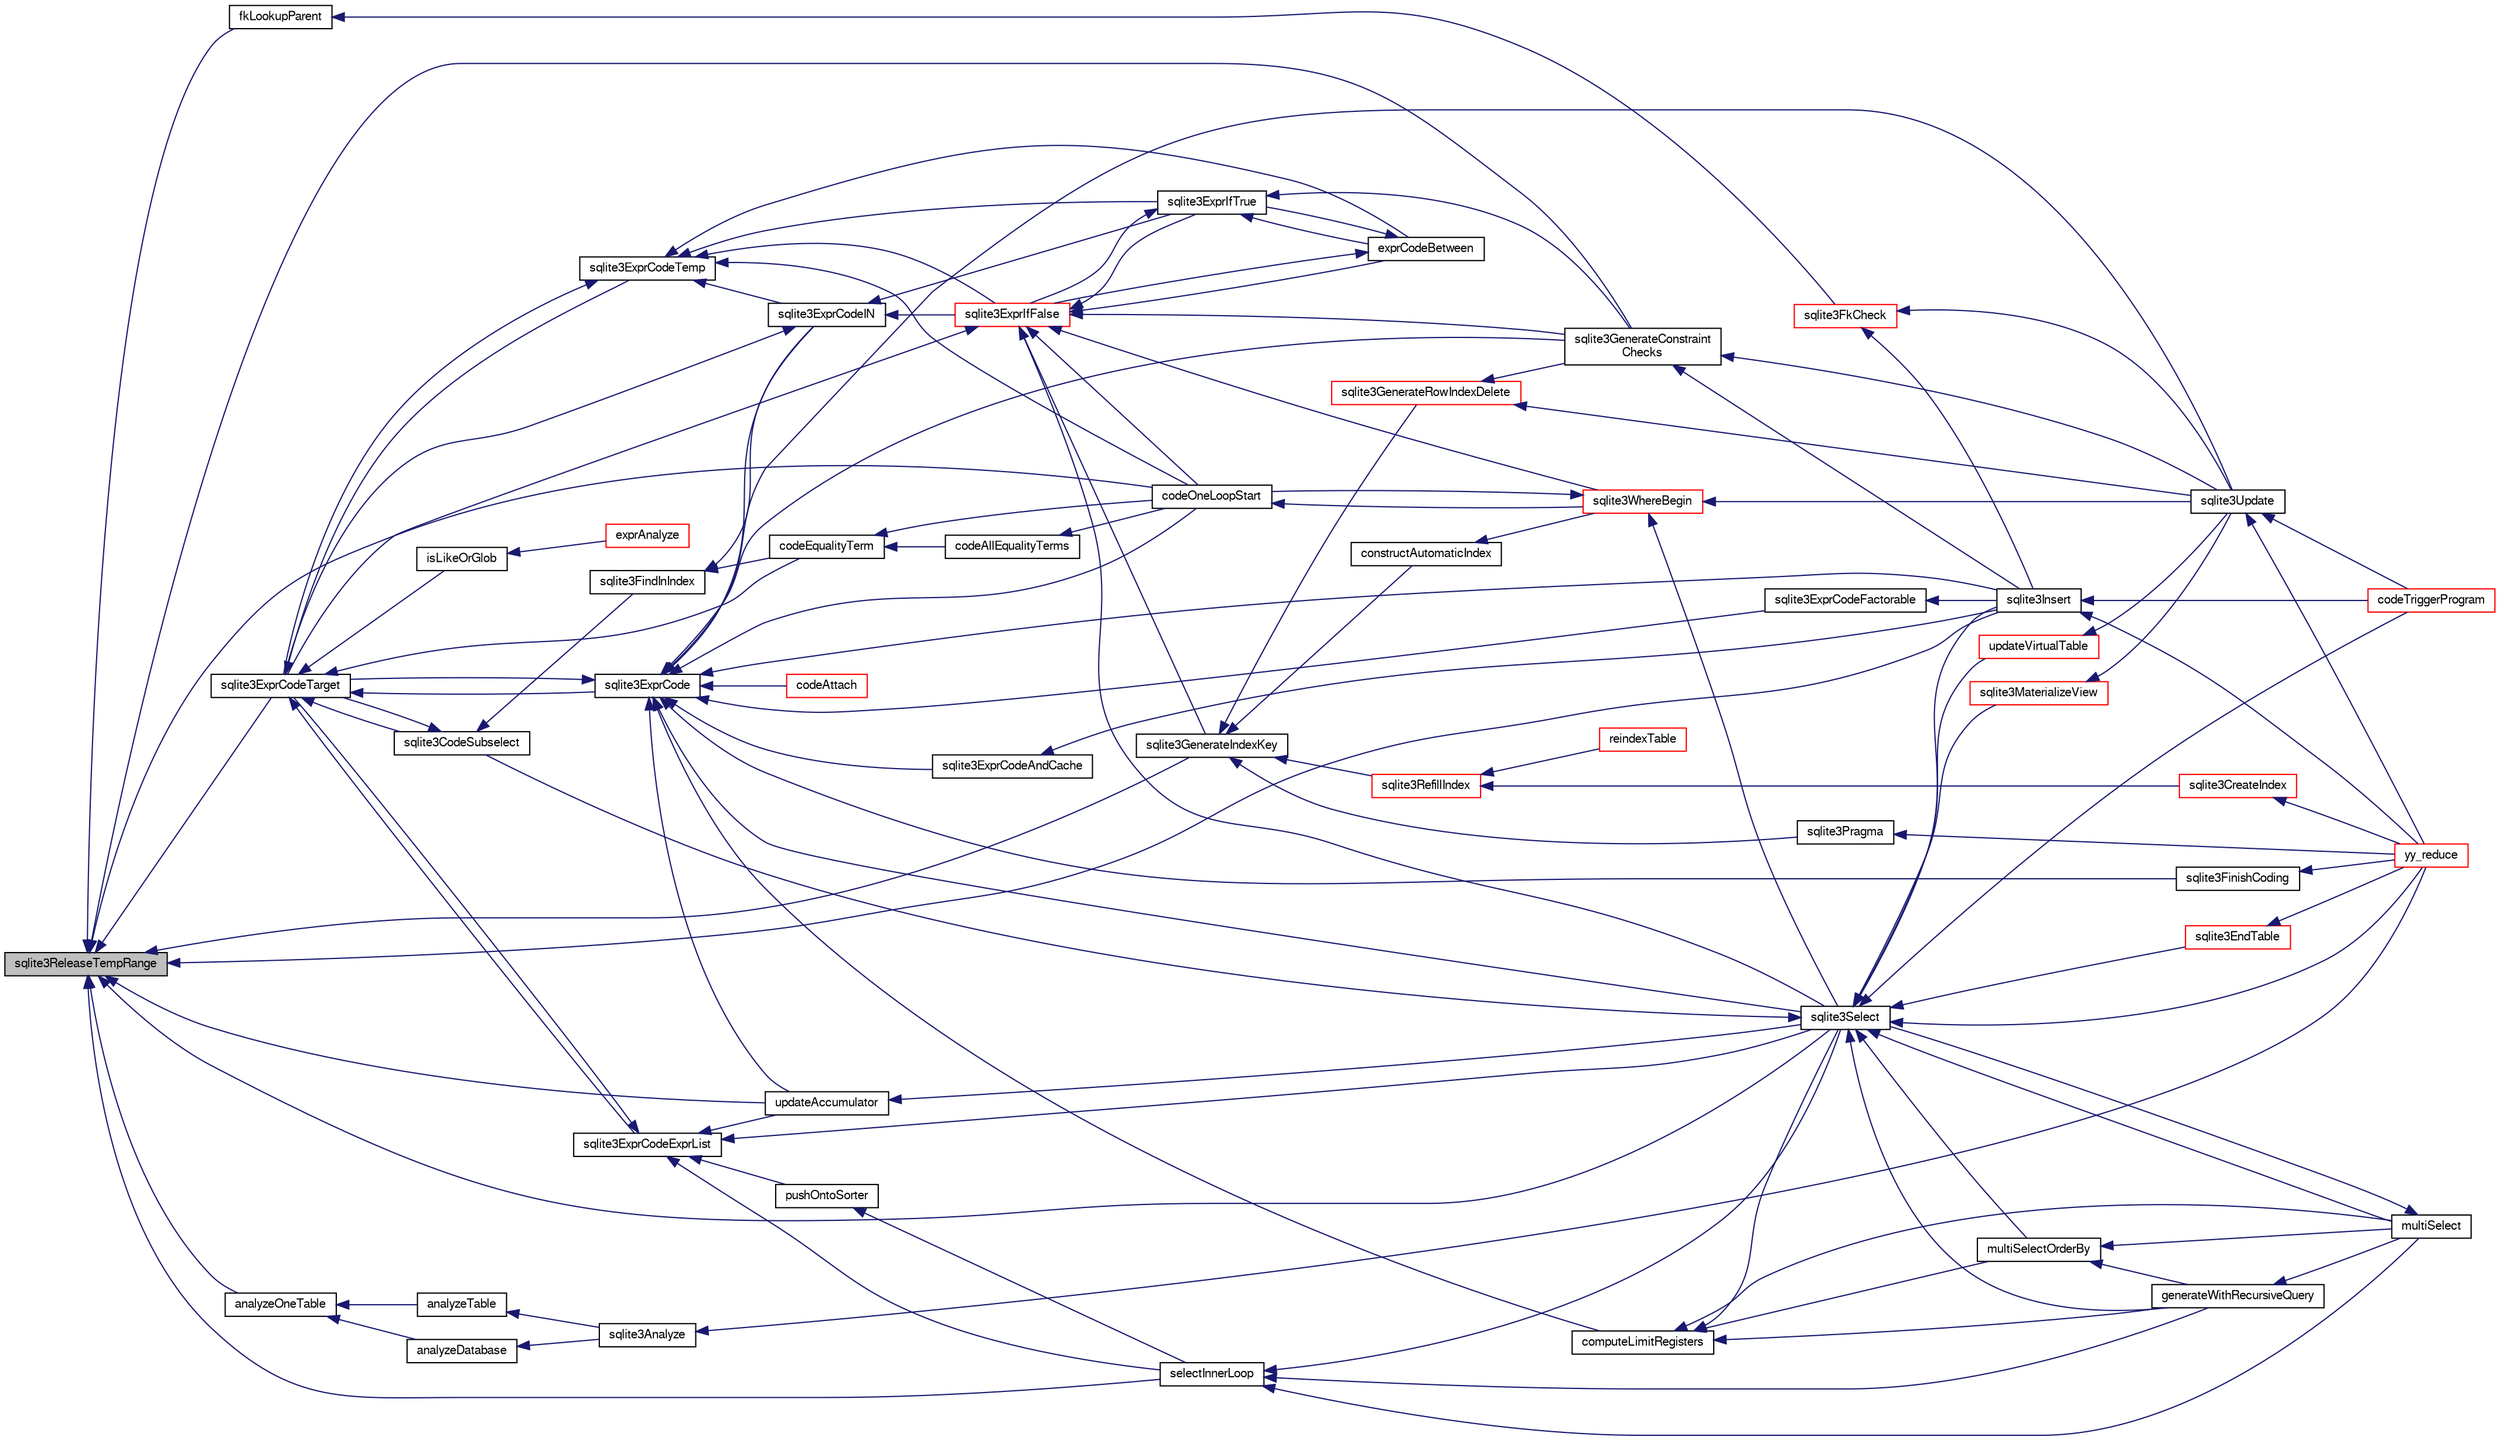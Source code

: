 digraph "sqlite3ReleaseTempRange"
{
  edge [fontname="FreeSans",fontsize="10",labelfontname="FreeSans",labelfontsize="10"];
  node [fontname="FreeSans",fontsize="10",shape=record];
  rankdir="LR";
  Node673475 [label="sqlite3ReleaseTempRange",height=0.2,width=0.4,color="black", fillcolor="grey75", style="filled", fontcolor="black"];
  Node673475 -> Node673476 [dir="back",color="midnightblue",fontsize="10",style="solid",fontname="FreeSans"];
  Node673476 [label="sqlite3ExprCodeTarget",height=0.2,width=0.4,color="black", fillcolor="white", style="filled",URL="$sqlite3_8c.html#a4f308397a0a3ed299ed31aaa1ae2a293"];
  Node673476 -> Node673477 [dir="back",color="midnightblue",fontsize="10",style="solid",fontname="FreeSans"];
  Node673477 [label="sqlite3CodeSubselect",height=0.2,width=0.4,color="black", fillcolor="white", style="filled",URL="$sqlite3_8c.html#aa69b46d2204a1d1b110107a1be12ee0c"];
  Node673477 -> Node673478 [dir="back",color="midnightblue",fontsize="10",style="solid",fontname="FreeSans"];
  Node673478 [label="sqlite3FindInIndex",height=0.2,width=0.4,color="black", fillcolor="white", style="filled",URL="$sqlite3_8c.html#af7d8c56ab0231f44bb5f87b3fafeffb2"];
  Node673478 -> Node673479 [dir="back",color="midnightblue",fontsize="10",style="solid",fontname="FreeSans"];
  Node673479 [label="sqlite3ExprCodeIN",height=0.2,width=0.4,color="black", fillcolor="white", style="filled",URL="$sqlite3_8c.html#ad9cf4f5b5ffb90c24a4a0900c8626193"];
  Node673479 -> Node673476 [dir="back",color="midnightblue",fontsize="10",style="solid",fontname="FreeSans"];
  Node673479 -> Node673480 [dir="back",color="midnightblue",fontsize="10",style="solid",fontname="FreeSans"];
  Node673480 [label="sqlite3ExprIfTrue",height=0.2,width=0.4,color="black", fillcolor="white", style="filled",URL="$sqlite3_8c.html#ad93a55237c23e1b743ab1f59df1a1444"];
  Node673480 -> Node673481 [dir="back",color="midnightblue",fontsize="10",style="solid",fontname="FreeSans"];
  Node673481 [label="exprCodeBetween",height=0.2,width=0.4,color="black", fillcolor="white", style="filled",URL="$sqlite3_8c.html#abd053493214542bca8f406f42145d173"];
  Node673481 -> Node673480 [dir="back",color="midnightblue",fontsize="10",style="solid",fontname="FreeSans"];
  Node673481 -> Node673482 [dir="back",color="midnightblue",fontsize="10",style="solid",fontname="FreeSans"];
  Node673482 [label="sqlite3ExprIfFalse",height=0.2,width=0.4,color="red", fillcolor="white", style="filled",URL="$sqlite3_8c.html#af97ecccb5d56e321e118414b08f65b71"];
  Node673482 -> Node673476 [dir="back",color="midnightblue",fontsize="10",style="solid",fontname="FreeSans"];
  Node673482 -> Node673481 [dir="back",color="midnightblue",fontsize="10",style="solid",fontname="FreeSans"];
  Node673482 -> Node673480 [dir="back",color="midnightblue",fontsize="10",style="solid",fontname="FreeSans"];
  Node673482 -> Node673483 [dir="back",color="midnightblue",fontsize="10",style="solid",fontname="FreeSans"];
  Node673483 [label="sqlite3GenerateIndexKey",height=0.2,width=0.4,color="black", fillcolor="white", style="filled",URL="$sqlite3_8c.html#ab85ac93d5c5e6760f45f07897be7f272"];
  Node673483 -> Node673484 [dir="back",color="midnightblue",fontsize="10",style="solid",fontname="FreeSans"];
  Node673484 [label="sqlite3RefillIndex",height=0.2,width=0.4,color="red", fillcolor="white", style="filled",URL="$sqlite3_8c.html#a17be5b679d9181b961ea9ba4a18d4f80"];
  Node673484 -> Node673485 [dir="back",color="midnightblue",fontsize="10",style="solid",fontname="FreeSans"];
  Node673485 [label="sqlite3CreateIndex",height=0.2,width=0.4,color="red", fillcolor="white", style="filled",URL="$sqlite3_8c.html#a8dbe5e590ab6c58a8c45f34f7c81e825"];
  Node673485 -> Node673487 [dir="back",color="midnightblue",fontsize="10",style="solid",fontname="FreeSans"];
  Node673487 [label="yy_reduce",height=0.2,width=0.4,color="red", fillcolor="white", style="filled",URL="$sqlite3_8c.html#a7c419a9b25711c666a9a2449ef377f14"];
  Node673484 -> Node673492 [dir="back",color="midnightblue",fontsize="10",style="solid",fontname="FreeSans"];
  Node673492 [label="reindexTable",height=0.2,width=0.4,color="red", fillcolor="white", style="filled",URL="$sqlite3_8c.html#aaa297e36c19aa0d39c60bf95a03b04b6"];
  Node673483 -> Node673495 [dir="back",color="midnightblue",fontsize="10",style="solid",fontname="FreeSans"];
  Node673495 [label="sqlite3GenerateRowIndexDelete",height=0.2,width=0.4,color="red", fillcolor="white", style="filled",URL="$sqlite3_8c.html#a09c23ae08a7c469d62705f067d7a2135"];
  Node673495 -> Node673509 [dir="back",color="midnightblue",fontsize="10",style="solid",fontname="FreeSans"];
  Node673509 [label="sqlite3GenerateConstraint\lChecks",height=0.2,width=0.4,color="black", fillcolor="white", style="filled",URL="$sqlite3_8c.html#aef639c1e6a0c0a67ca6e7690ad931bd2"];
  Node673509 -> Node673507 [dir="back",color="midnightblue",fontsize="10",style="solid",fontname="FreeSans"];
  Node673507 [label="sqlite3Insert",height=0.2,width=0.4,color="black", fillcolor="white", style="filled",URL="$sqlite3_8c.html#a5b17c9c2000bae6bdff8e6be48d7dc2b"];
  Node673507 -> Node673500 [dir="back",color="midnightblue",fontsize="10",style="solid",fontname="FreeSans"];
  Node673500 [label="codeTriggerProgram",height=0.2,width=0.4,color="red", fillcolor="white", style="filled",URL="$sqlite3_8c.html#a120801f59d9281d201d2ff4b2606836e"];
  Node673507 -> Node673487 [dir="back",color="midnightblue",fontsize="10",style="solid",fontname="FreeSans"];
  Node673509 -> Node673505 [dir="back",color="midnightblue",fontsize="10",style="solid",fontname="FreeSans"];
  Node673505 [label="sqlite3Update",height=0.2,width=0.4,color="black", fillcolor="white", style="filled",URL="$sqlite3_8c.html#ac5aa67c46e8cc8174566fabe6809fafa"];
  Node673505 -> Node673500 [dir="back",color="midnightblue",fontsize="10",style="solid",fontname="FreeSans"];
  Node673505 -> Node673487 [dir="back",color="midnightblue",fontsize="10",style="solid",fontname="FreeSans"];
  Node673495 -> Node673505 [dir="back",color="midnightblue",fontsize="10",style="solid",fontname="FreeSans"];
  Node673483 -> Node673510 [dir="back",color="midnightblue",fontsize="10",style="solid",fontname="FreeSans"];
  Node673510 [label="sqlite3Pragma",height=0.2,width=0.4,color="black", fillcolor="white", style="filled",URL="$sqlite3_8c.html#a111391370f58f8e6a6eca51fd34d62ed"];
  Node673510 -> Node673487 [dir="back",color="midnightblue",fontsize="10",style="solid",fontname="FreeSans"];
  Node673483 -> Node673511 [dir="back",color="midnightblue",fontsize="10",style="solid",fontname="FreeSans"];
  Node673511 [label="constructAutomaticIndex",height=0.2,width=0.4,color="black", fillcolor="white", style="filled",URL="$sqlite3_8c.html#aad43d38bc718f4c8e8d0dd8f33ed526f"];
  Node673511 -> Node673512 [dir="back",color="midnightblue",fontsize="10",style="solid",fontname="FreeSans"];
  Node673512 [label="sqlite3WhereBegin",height=0.2,width=0.4,color="red", fillcolor="white", style="filled",URL="$sqlite3_8c.html#acad049f5c9a96a8118cffd5e5ce89f7c"];
  Node673512 -> Node673515 [dir="back",color="midnightblue",fontsize="10",style="solid",fontname="FreeSans"];
  Node673515 [label="sqlite3Select",height=0.2,width=0.4,color="black", fillcolor="white", style="filled",URL="$sqlite3_8c.html#a2465ee8c956209ba4b272477b7c21a45"];
  Node673515 -> Node673477 [dir="back",color="midnightblue",fontsize="10",style="solid",fontname="FreeSans"];
  Node673515 -> Node673490 [dir="back",color="midnightblue",fontsize="10",style="solid",fontname="FreeSans"];
  Node673490 [label="sqlite3EndTable",height=0.2,width=0.4,color="red", fillcolor="white", style="filled",URL="$sqlite3_8c.html#a7b5f2c66c0f0b6f819d970ca389768b0"];
  Node673490 -> Node673487 [dir="back",color="midnightblue",fontsize="10",style="solid",fontname="FreeSans"];
  Node673515 -> Node673516 [dir="back",color="midnightblue",fontsize="10",style="solid",fontname="FreeSans"];
  Node673516 [label="sqlite3MaterializeView",height=0.2,width=0.4,color="red", fillcolor="white", style="filled",URL="$sqlite3_8c.html#a4557984b0b75f998fb0c3f231c9b1def"];
  Node673516 -> Node673505 [dir="back",color="midnightblue",fontsize="10",style="solid",fontname="FreeSans"];
  Node673515 -> Node673507 [dir="back",color="midnightblue",fontsize="10",style="solid",fontname="FreeSans"];
  Node673515 -> Node673517 [dir="back",color="midnightblue",fontsize="10",style="solid",fontname="FreeSans"];
  Node673517 [label="generateWithRecursiveQuery",height=0.2,width=0.4,color="black", fillcolor="white", style="filled",URL="$sqlite3_8c.html#ade2c3663fa9c3b9676507984b9483942"];
  Node673517 -> Node673518 [dir="back",color="midnightblue",fontsize="10",style="solid",fontname="FreeSans"];
  Node673518 [label="multiSelect",height=0.2,width=0.4,color="black", fillcolor="white", style="filled",URL="$sqlite3_8c.html#a6456c61f3d9b2389738753cedfa24fa7"];
  Node673518 -> Node673515 [dir="back",color="midnightblue",fontsize="10",style="solid",fontname="FreeSans"];
  Node673515 -> Node673518 [dir="back",color="midnightblue",fontsize="10",style="solid",fontname="FreeSans"];
  Node673515 -> Node673519 [dir="back",color="midnightblue",fontsize="10",style="solid",fontname="FreeSans"];
  Node673519 [label="multiSelectOrderBy",height=0.2,width=0.4,color="black", fillcolor="white", style="filled",URL="$sqlite3_8c.html#afcdb8488c6f4dfdadaf9f04bca35b808"];
  Node673519 -> Node673517 [dir="back",color="midnightblue",fontsize="10",style="solid",fontname="FreeSans"];
  Node673519 -> Node673518 [dir="back",color="midnightblue",fontsize="10",style="solid",fontname="FreeSans"];
  Node673515 -> Node673500 [dir="back",color="midnightblue",fontsize="10",style="solid",fontname="FreeSans"];
  Node673515 -> Node673520 [dir="back",color="midnightblue",fontsize="10",style="solid",fontname="FreeSans"];
  Node673520 [label="updateVirtualTable",height=0.2,width=0.4,color="red", fillcolor="white", style="filled",URL="$sqlite3_8c.html#a740220531db9293c39a2cdd7da3f74e1"];
  Node673520 -> Node673505 [dir="back",color="midnightblue",fontsize="10",style="solid",fontname="FreeSans"];
  Node673515 -> Node673487 [dir="back",color="midnightblue",fontsize="10",style="solid",fontname="FreeSans"];
  Node673512 -> Node673505 [dir="back",color="midnightblue",fontsize="10",style="solid",fontname="FreeSans"];
  Node673512 -> Node673521 [dir="back",color="midnightblue",fontsize="10",style="solid",fontname="FreeSans"];
  Node673521 [label="codeOneLoopStart",height=0.2,width=0.4,color="black", fillcolor="white", style="filled",URL="$sqlite3_8c.html#aa868875120b151c169cc79139ed6e008"];
  Node673521 -> Node673512 [dir="back",color="midnightblue",fontsize="10",style="solid",fontname="FreeSans"];
  Node673482 -> Node673509 [dir="back",color="midnightblue",fontsize="10",style="solid",fontname="FreeSans"];
  Node673482 -> Node673515 [dir="back",color="midnightblue",fontsize="10",style="solid",fontname="FreeSans"];
  Node673482 -> Node673521 [dir="back",color="midnightblue",fontsize="10",style="solid",fontname="FreeSans"];
  Node673482 -> Node673512 [dir="back",color="midnightblue",fontsize="10",style="solid",fontname="FreeSans"];
  Node673480 -> Node673482 [dir="back",color="midnightblue",fontsize="10",style="solid",fontname="FreeSans"];
  Node673480 -> Node673509 [dir="back",color="midnightblue",fontsize="10",style="solid",fontname="FreeSans"];
  Node673479 -> Node673482 [dir="back",color="midnightblue",fontsize="10",style="solid",fontname="FreeSans"];
  Node673478 -> Node673522 [dir="back",color="midnightblue",fontsize="10",style="solid",fontname="FreeSans"];
  Node673522 [label="codeEqualityTerm",height=0.2,width=0.4,color="black", fillcolor="white", style="filled",URL="$sqlite3_8c.html#ad88a57073f031452c9843e97f15acc47"];
  Node673522 -> Node673523 [dir="back",color="midnightblue",fontsize="10",style="solid",fontname="FreeSans"];
  Node673523 [label="codeAllEqualityTerms",height=0.2,width=0.4,color="black", fillcolor="white", style="filled",URL="$sqlite3_8c.html#a3095598b812500a4efe41bf17cd49381"];
  Node673523 -> Node673521 [dir="back",color="midnightblue",fontsize="10",style="solid",fontname="FreeSans"];
  Node673522 -> Node673521 [dir="back",color="midnightblue",fontsize="10",style="solid",fontname="FreeSans"];
  Node673477 -> Node673476 [dir="back",color="midnightblue",fontsize="10",style="solid",fontname="FreeSans"];
  Node673476 -> Node673524 [dir="back",color="midnightblue",fontsize="10",style="solid",fontname="FreeSans"];
  Node673524 [label="sqlite3ExprCodeTemp",height=0.2,width=0.4,color="black", fillcolor="white", style="filled",URL="$sqlite3_8c.html#a3bc5c1ccb3c5851847e2aeb4a84ae1fc"];
  Node673524 -> Node673479 [dir="back",color="midnightblue",fontsize="10",style="solid",fontname="FreeSans"];
  Node673524 -> Node673476 [dir="back",color="midnightblue",fontsize="10",style="solid",fontname="FreeSans"];
  Node673524 -> Node673481 [dir="back",color="midnightblue",fontsize="10",style="solid",fontname="FreeSans"];
  Node673524 -> Node673480 [dir="back",color="midnightblue",fontsize="10",style="solid",fontname="FreeSans"];
  Node673524 -> Node673482 [dir="back",color="midnightblue",fontsize="10",style="solid",fontname="FreeSans"];
  Node673524 -> Node673521 [dir="back",color="midnightblue",fontsize="10",style="solid",fontname="FreeSans"];
  Node673476 -> Node673525 [dir="back",color="midnightblue",fontsize="10",style="solid",fontname="FreeSans"];
  Node673525 [label="sqlite3ExprCode",height=0.2,width=0.4,color="black", fillcolor="white", style="filled",URL="$sqlite3_8c.html#a75f270fb0b111b86924cca4ea507b417"];
  Node673525 -> Node673479 [dir="back",color="midnightblue",fontsize="10",style="solid",fontname="FreeSans"];
  Node673525 -> Node673476 [dir="back",color="midnightblue",fontsize="10",style="solid",fontname="FreeSans"];
  Node673525 -> Node673526 [dir="back",color="midnightblue",fontsize="10",style="solid",fontname="FreeSans"];
  Node673526 [label="sqlite3ExprCodeFactorable",height=0.2,width=0.4,color="black", fillcolor="white", style="filled",URL="$sqlite3_8c.html#a843f7fd58eec5a683c1fd8435fcd1e84"];
  Node673526 -> Node673507 [dir="back",color="midnightblue",fontsize="10",style="solid",fontname="FreeSans"];
  Node673525 -> Node673527 [dir="back",color="midnightblue",fontsize="10",style="solid",fontname="FreeSans"];
  Node673527 [label="sqlite3ExprCodeAndCache",height=0.2,width=0.4,color="black", fillcolor="white", style="filled",URL="$sqlite3_8c.html#ae3e46527d9b7fc9cb9236d21a5e6b1d8"];
  Node673527 -> Node673507 [dir="back",color="midnightblue",fontsize="10",style="solid",fontname="FreeSans"];
  Node673525 -> Node673528 [dir="back",color="midnightblue",fontsize="10",style="solid",fontname="FreeSans"];
  Node673528 [label="codeAttach",height=0.2,width=0.4,color="red", fillcolor="white", style="filled",URL="$sqlite3_8c.html#ade4e9e30d828a19c191fdcb098676d5b"];
  Node673525 -> Node673531 [dir="back",color="midnightblue",fontsize="10",style="solid",fontname="FreeSans"];
  Node673531 [label="sqlite3FinishCoding",height=0.2,width=0.4,color="black", fillcolor="white", style="filled",URL="$sqlite3_8c.html#a651bc5b446c276c092705856d995b278"];
  Node673531 -> Node673487 [dir="back",color="midnightblue",fontsize="10",style="solid",fontname="FreeSans"];
  Node673525 -> Node673507 [dir="back",color="midnightblue",fontsize="10",style="solid",fontname="FreeSans"];
  Node673525 -> Node673509 [dir="back",color="midnightblue",fontsize="10",style="solid",fontname="FreeSans"];
  Node673525 -> Node673532 [dir="back",color="midnightblue",fontsize="10",style="solid",fontname="FreeSans"];
  Node673532 [label="computeLimitRegisters",height=0.2,width=0.4,color="black", fillcolor="white", style="filled",URL="$sqlite3_8c.html#ae9d37055e4905929b6f6cda5461e2f37"];
  Node673532 -> Node673517 [dir="back",color="midnightblue",fontsize="10",style="solid",fontname="FreeSans"];
  Node673532 -> Node673518 [dir="back",color="midnightblue",fontsize="10",style="solid",fontname="FreeSans"];
  Node673532 -> Node673519 [dir="back",color="midnightblue",fontsize="10",style="solid",fontname="FreeSans"];
  Node673532 -> Node673515 [dir="back",color="midnightblue",fontsize="10",style="solid",fontname="FreeSans"];
  Node673525 -> Node673533 [dir="back",color="midnightblue",fontsize="10",style="solid",fontname="FreeSans"];
  Node673533 [label="updateAccumulator",height=0.2,width=0.4,color="black", fillcolor="white", style="filled",URL="$sqlite3_8c.html#a1681660dd3ecd50c8727d6e56a537bd9"];
  Node673533 -> Node673515 [dir="back",color="midnightblue",fontsize="10",style="solid",fontname="FreeSans"];
  Node673525 -> Node673515 [dir="back",color="midnightblue",fontsize="10",style="solid",fontname="FreeSans"];
  Node673525 -> Node673505 [dir="back",color="midnightblue",fontsize="10",style="solid",fontname="FreeSans"];
  Node673525 -> Node673521 [dir="back",color="midnightblue",fontsize="10",style="solid",fontname="FreeSans"];
  Node673476 -> Node673534 [dir="back",color="midnightblue",fontsize="10",style="solid",fontname="FreeSans"];
  Node673534 [label="sqlite3ExprCodeExprList",height=0.2,width=0.4,color="black", fillcolor="white", style="filled",URL="$sqlite3_8c.html#a05b2b3dc3de7565de24eb3a2ff4e9566"];
  Node673534 -> Node673476 [dir="back",color="midnightblue",fontsize="10",style="solid",fontname="FreeSans"];
  Node673534 -> Node673535 [dir="back",color="midnightblue",fontsize="10",style="solid",fontname="FreeSans"];
  Node673535 [label="pushOntoSorter",height=0.2,width=0.4,color="black", fillcolor="white", style="filled",URL="$sqlite3_8c.html#a4555397beb584a386e7739cf022a6651"];
  Node673535 -> Node673536 [dir="back",color="midnightblue",fontsize="10",style="solid",fontname="FreeSans"];
  Node673536 [label="selectInnerLoop",height=0.2,width=0.4,color="black", fillcolor="white", style="filled",URL="$sqlite3_8c.html#ababe0933661ebe67eb0e6074bb1fd411"];
  Node673536 -> Node673517 [dir="back",color="midnightblue",fontsize="10",style="solid",fontname="FreeSans"];
  Node673536 -> Node673518 [dir="back",color="midnightblue",fontsize="10",style="solid",fontname="FreeSans"];
  Node673536 -> Node673515 [dir="back",color="midnightblue",fontsize="10",style="solid",fontname="FreeSans"];
  Node673534 -> Node673536 [dir="back",color="midnightblue",fontsize="10",style="solid",fontname="FreeSans"];
  Node673534 -> Node673533 [dir="back",color="midnightblue",fontsize="10",style="solid",fontname="FreeSans"];
  Node673534 -> Node673515 [dir="back",color="midnightblue",fontsize="10",style="solid",fontname="FreeSans"];
  Node673476 -> Node673537 [dir="back",color="midnightblue",fontsize="10",style="solid",fontname="FreeSans"];
  Node673537 [label="isLikeOrGlob",height=0.2,width=0.4,color="black", fillcolor="white", style="filled",URL="$sqlite3_8c.html#a6c38e495198bf8976f68d1a6ebd74a50"];
  Node673537 -> Node673538 [dir="back",color="midnightblue",fontsize="10",style="solid",fontname="FreeSans"];
  Node673538 [label="exprAnalyze",height=0.2,width=0.4,color="red", fillcolor="white", style="filled",URL="$sqlite3_8c.html#acb10e48c9a4184a4edd9bfd5b14ad0b7"];
  Node673476 -> Node673522 [dir="back",color="midnightblue",fontsize="10",style="solid",fontname="FreeSans"];
  Node673475 -> Node673546 [dir="back",color="midnightblue",fontsize="10",style="solid",fontname="FreeSans"];
  Node673546 [label="analyzeOneTable",height=0.2,width=0.4,color="black", fillcolor="white", style="filled",URL="$sqlite3_8c.html#a31d4182bf855943a5d0526dbb4987803"];
  Node673546 -> Node673547 [dir="back",color="midnightblue",fontsize="10",style="solid",fontname="FreeSans"];
  Node673547 [label="analyzeDatabase",height=0.2,width=0.4,color="black", fillcolor="white", style="filled",URL="$sqlite3_8c.html#a19f2a630f42aaa010d1b47b81f8cea18"];
  Node673547 -> Node673548 [dir="back",color="midnightblue",fontsize="10",style="solid",fontname="FreeSans"];
  Node673548 [label="sqlite3Analyze",height=0.2,width=0.4,color="black", fillcolor="white", style="filled",URL="$sqlite3_8c.html#ac696deb1ccaae3fa855cfbd0bfd4d048"];
  Node673548 -> Node673487 [dir="back",color="midnightblue",fontsize="10",style="solid",fontname="FreeSans"];
  Node673546 -> Node673549 [dir="back",color="midnightblue",fontsize="10",style="solid",fontname="FreeSans"];
  Node673549 [label="analyzeTable",height=0.2,width=0.4,color="black", fillcolor="white", style="filled",URL="$sqlite3_8c.html#a85f18bcf2d42d5d6ae3033b0c49144b6"];
  Node673549 -> Node673548 [dir="back",color="midnightblue",fontsize="10",style="solid",fontname="FreeSans"];
  Node673475 -> Node673483 [dir="back",color="midnightblue",fontsize="10",style="solid",fontname="FreeSans"];
  Node673475 -> Node673550 [dir="back",color="midnightblue",fontsize="10",style="solid",fontname="FreeSans"];
  Node673550 [label="fkLookupParent",height=0.2,width=0.4,color="black", fillcolor="white", style="filled",URL="$sqlite3_8c.html#ac7b0111b1d2e3305a38874a645a86d06"];
  Node673550 -> Node673514 [dir="back",color="midnightblue",fontsize="10",style="solid",fontname="FreeSans"];
  Node673514 [label="sqlite3FkCheck",height=0.2,width=0.4,color="red", fillcolor="white", style="filled",URL="$sqlite3_8c.html#aa38fb76c7d6f48f19772877a41703b92"];
  Node673514 -> Node673507 [dir="back",color="midnightblue",fontsize="10",style="solid",fontname="FreeSans"];
  Node673514 -> Node673505 [dir="back",color="midnightblue",fontsize="10",style="solid",fontname="FreeSans"];
  Node673475 -> Node673507 [dir="back",color="midnightblue",fontsize="10",style="solid",fontname="FreeSans"];
  Node673475 -> Node673509 [dir="back",color="midnightblue",fontsize="10",style="solid",fontname="FreeSans"];
  Node673475 -> Node673536 [dir="back",color="midnightblue",fontsize="10",style="solid",fontname="FreeSans"];
  Node673475 -> Node673533 [dir="back",color="midnightblue",fontsize="10",style="solid",fontname="FreeSans"];
  Node673475 -> Node673515 [dir="back",color="midnightblue",fontsize="10",style="solid",fontname="FreeSans"];
  Node673475 -> Node673521 [dir="back",color="midnightblue",fontsize="10",style="solid",fontname="FreeSans"];
}
